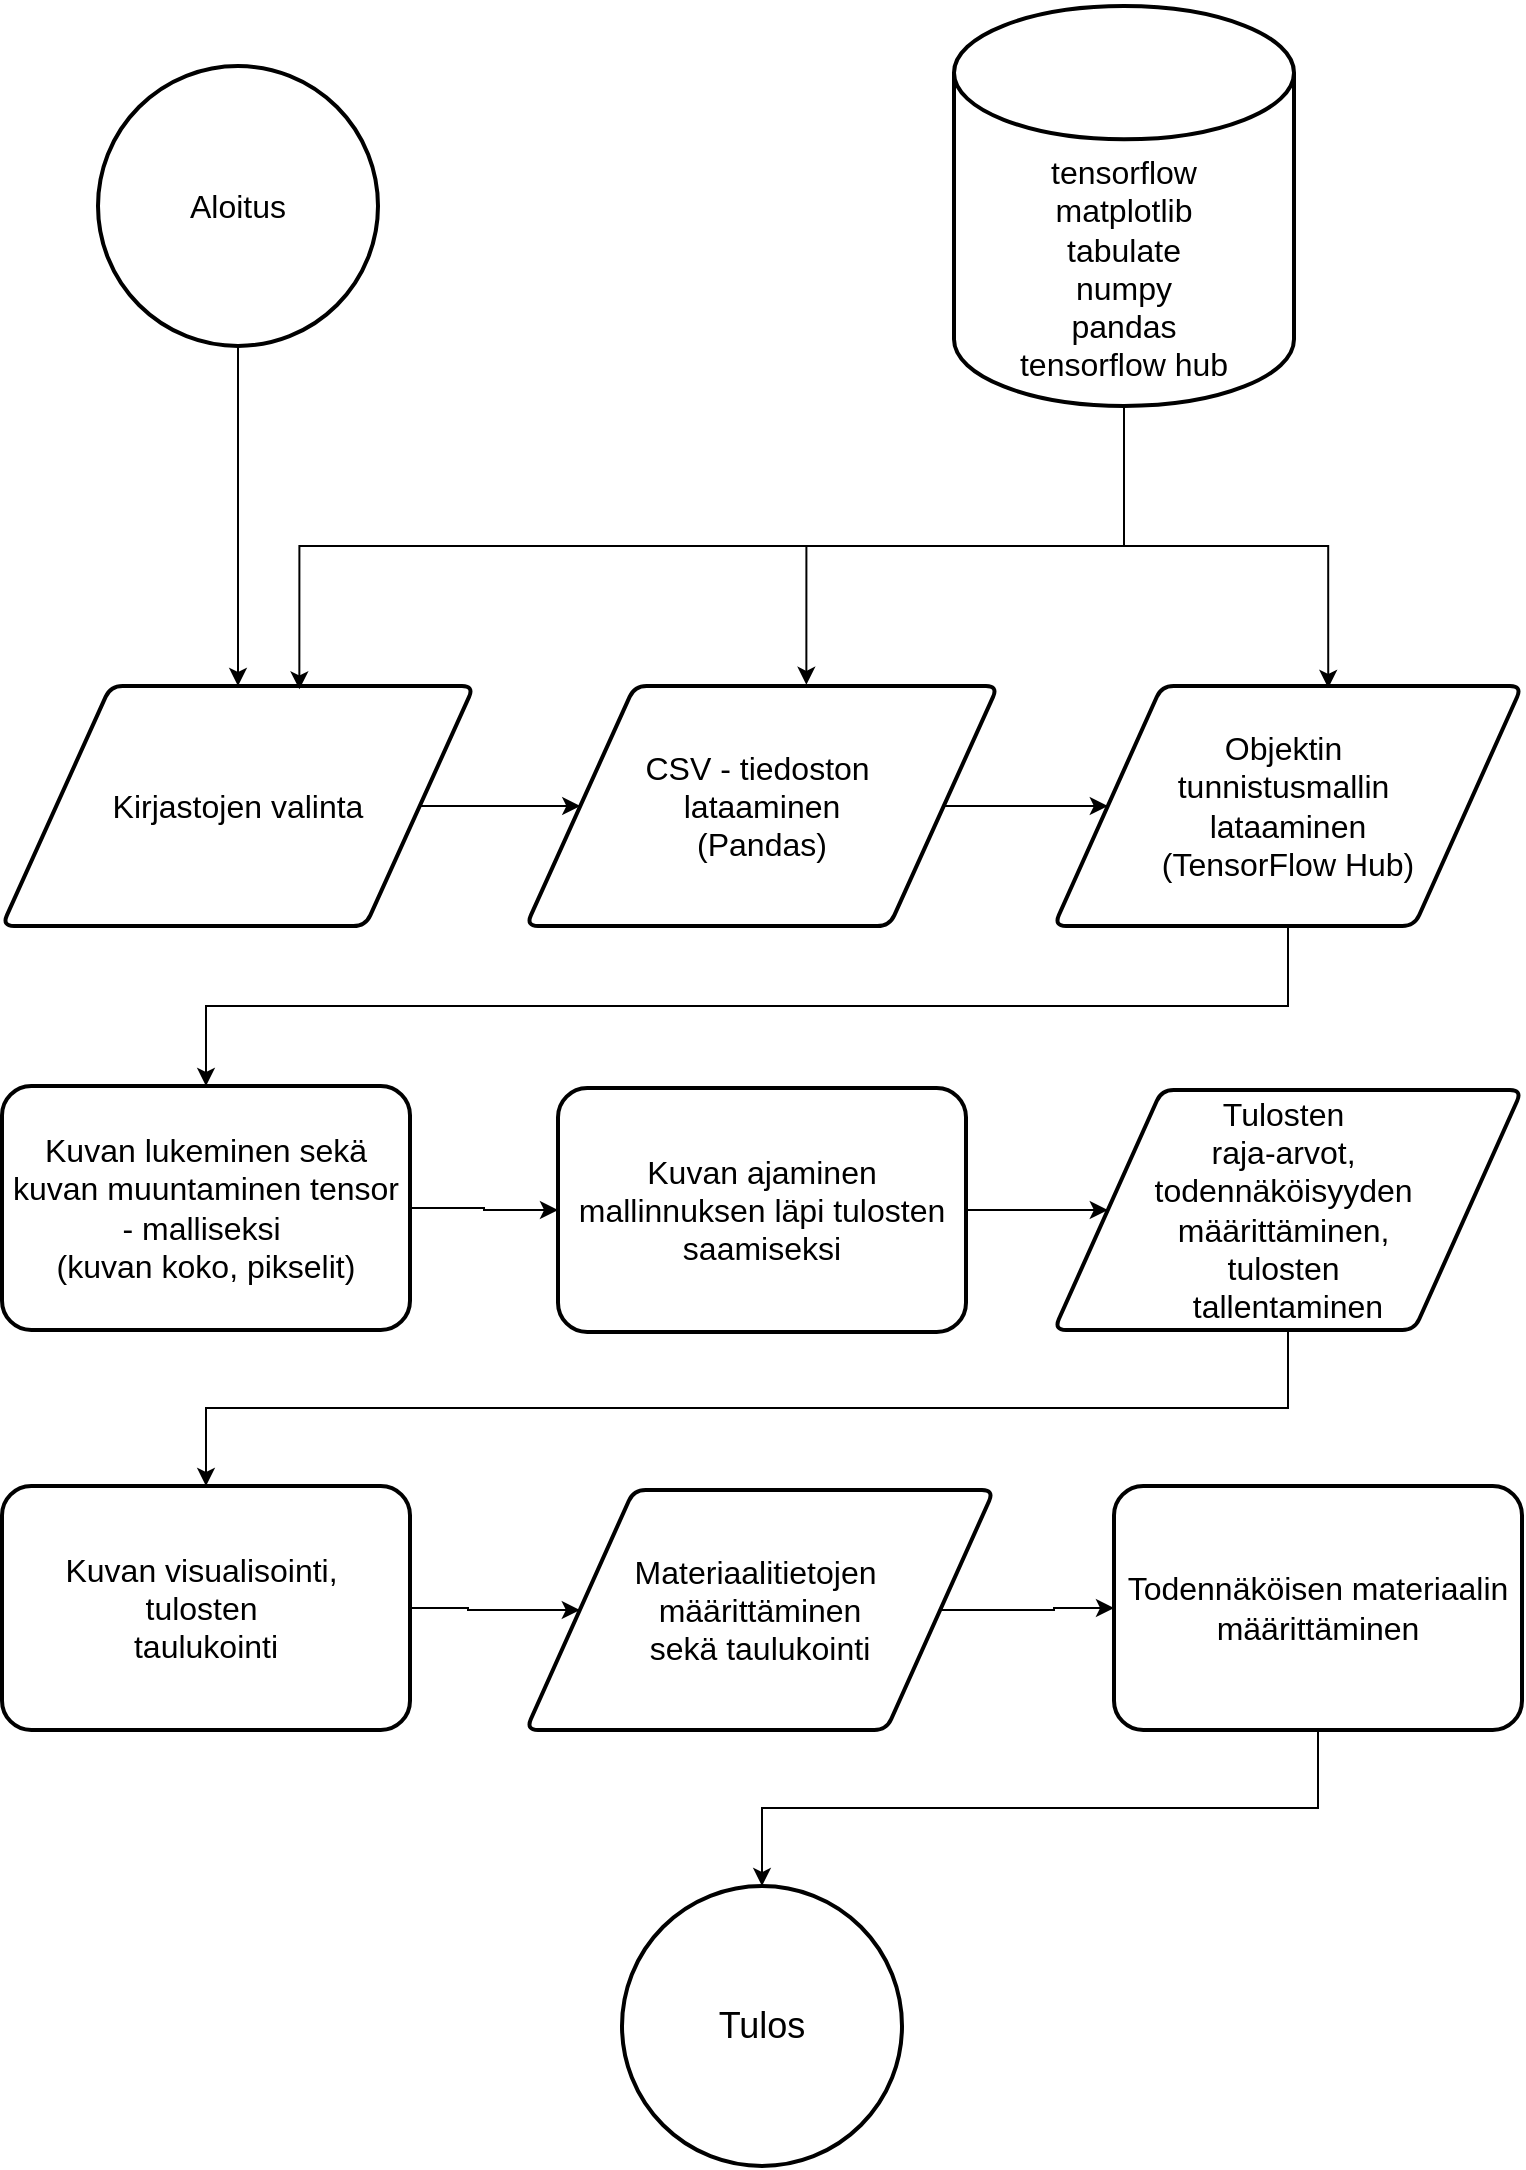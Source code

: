 <mxfile version="26.0.7">
  <diagram name="Sivu-1" id="_v2ta-23IWTnJyOWGXrH">
    <mxGraphModel dx="1186" dy="812" grid="1" gridSize="10" guides="1" tooltips="1" connect="1" arrows="1" fold="1" page="1" pageScale="1" pageWidth="827" pageHeight="1169" math="0" shadow="0">
      <root>
        <mxCell id="0" />
        <mxCell id="1" parent="0" />
        <mxCell id="c3kpi-mmJgoaWg_0ww1m-4" value="&lt;font style=&quot;font-size: 18px;&quot;&gt;Tulos&lt;/font&gt;" style="strokeWidth=2;html=1;shape=mxgraph.flowchart.start_2;whiteSpace=wrap;" vertex="1" parent="1">
          <mxGeometry x="344" y="960" width="140" height="140" as="geometry" />
        </mxCell>
        <mxCell id="c3kpi-mmJgoaWg_0ww1m-5" value="&lt;div&gt;&lt;font style=&quot;font-size: 16px;&quot;&gt;&lt;br&gt;&lt;/font&gt;&lt;/div&gt;&lt;div&gt;&lt;font style=&quot;font-size: 16px;&quot;&gt;&lt;br&gt;&lt;/font&gt;&lt;/div&gt;&lt;div&gt;&lt;font style=&quot;font-size: 16px;&quot;&gt;&lt;br&gt;&lt;/font&gt;&lt;/div&gt;&lt;div&gt;&lt;font style=&quot;font-size: 16px;&quot;&gt;&lt;br&gt;&lt;/font&gt;&lt;/div&gt;&lt;font style=&quot;font-size: 16px;&quot;&gt;tensorflow&lt;/font&gt;&lt;div&gt;&lt;font style=&quot;font-size: 16px;&quot;&gt;matplotlib&lt;/font&gt;&lt;/div&gt;&lt;div&gt;&lt;font style=&quot;font-size: 16px;&quot;&gt;tabulate&lt;/font&gt;&lt;/div&gt;&lt;div&gt;&lt;font style=&quot;font-size: 16px;&quot;&gt;numpy&lt;/font&gt;&lt;/div&gt;&lt;div&gt;&lt;font style=&quot;font-size: 16px;&quot;&gt;pandas&lt;/font&gt;&lt;/div&gt;&lt;div&gt;&lt;font style=&quot;font-size: 16px;&quot;&gt;tensorflow hub&lt;/font&gt;&lt;/div&gt;&lt;div&gt;&lt;br&gt;&lt;/div&gt;" style="strokeWidth=2;html=1;shape=mxgraph.flowchart.database;whiteSpace=wrap;" vertex="1" parent="1">
          <mxGeometry x="510" y="20" width="170" height="200" as="geometry" />
        </mxCell>
        <mxCell id="c3kpi-mmJgoaWg_0ww1m-49" style="edgeStyle=orthogonalEdgeStyle;rounded=0;orthogonalLoop=1;jettySize=auto;html=1;exitX=0.5;exitY=1;exitDx=0;exitDy=0;exitPerimeter=0;entryX=0.5;entryY=0;entryDx=0;entryDy=0;" edge="1" parent="1" source="c3kpi-mmJgoaWg_0ww1m-6" target="c3kpi-mmJgoaWg_0ww1m-7">
          <mxGeometry relative="1" as="geometry" />
        </mxCell>
        <mxCell id="c3kpi-mmJgoaWg_0ww1m-6" value="&lt;font style=&quot;font-size: 16px;&quot;&gt;Aloitus&lt;/font&gt;" style="strokeWidth=2;html=1;shape=mxgraph.flowchart.start_2;whiteSpace=wrap;" vertex="1" parent="1">
          <mxGeometry x="82" y="50" width="140" height="140" as="geometry" />
        </mxCell>
        <mxCell id="c3kpi-mmJgoaWg_0ww1m-9" value="" style="edgeStyle=orthogonalEdgeStyle;rounded=0;orthogonalLoop=1;jettySize=auto;html=1;" edge="1" parent="1" source="c3kpi-mmJgoaWg_0ww1m-7" target="c3kpi-mmJgoaWg_0ww1m-8">
          <mxGeometry relative="1" as="geometry" />
        </mxCell>
        <mxCell id="c3kpi-mmJgoaWg_0ww1m-7" value="&lt;font style=&quot;font-size: 16px;&quot;&gt;Kirjastojen valinta&lt;/font&gt;" style="shape=parallelogram;html=1;strokeWidth=2;perimeter=parallelogramPerimeter;whiteSpace=wrap;rounded=1;arcSize=12;size=0.23;" vertex="1" parent="1">
          <mxGeometry x="34" y="360" width="236" height="120" as="geometry" />
        </mxCell>
        <mxCell id="c3kpi-mmJgoaWg_0ww1m-11" value="" style="edgeStyle=orthogonalEdgeStyle;rounded=0;orthogonalLoop=1;jettySize=auto;html=1;" edge="1" parent="1" source="c3kpi-mmJgoaWg_0ww1m-8" target="c3kpi-mmJgoaWg_0ww1m-10">
          <mxGeometry relative="1" as="geometry" />
        </mxCell>
        <mxCell id="c3kpi-mmJgoaWg_0ww1m-8" value="&lt;font style=&quot;font-size: 16px;&quot;&gt;CSV - tiedoston&amp;nbsp;&lt;/font&gt;&lt;div&gt;&lt;font style=&quot;font-size: 16px;&quot;&gt;lataaminen&lt;/font&gt;&lt;/div&gt;&lt;div&gt;&lt;span style=&quot;font-size: 16px;&quot;&gt;(Pandas)&lt;/span&gt;&lt;/div&gt;" style="shape=parallelogram;html=1;strokeWidth=2;perimeter=parallelogramPerimeter;whiteSpace=wrap;rounded=1;arcSize=12;size=0.23;" vertex="1" parent="1">
          <mxGeometry x="296" y="360" width="236" height="120" as="geometry" />
        </mxCell>
        <mxCell id="c3kpi-mmJgoaWg_0ww1m-42" style="edgeStyle=orthogonalEdgeStyle;rounded=0;orthogonalLoop=1;jettySize=auto;html=1;exitX=0.5;exitY=1;exitDx=0;exitDy=0;entryX=0.5;entryY=0;entryDx=0;entryDy=0;" edge="1" parent="1" source="c3kpi-mmJgoaWg_0ww1m-10" target="c3kpi-mmJgoaWg_0ww1m-22">
          <mxGeometry relative="1" as="geometry" />
        </mxCell>
        <mxCell id="c3kpi-mmJgoaWg_0ww1m-10" value="&lt;font style=&quot;font-size: 16px;&quot;&gt;Objektin&amp;nbsp;&lt;/font&gt;&lt;div&gt;&lt;font style=&quot;font-size: 16px;&quot;&gt;tunnistusmallin&amp;nbsp;&lt;/font&gt;&lt;div&gt;&lt;font style=&quot;font-size: 16px;&quot;&gt;lataaminen&lt;/font&gt;&lt;/div&gt;&lt;/div&gt;&lt;div&gt;&lt;font style=&quot;font-size: 16px;&quot;&gt;(TensorFlow Hub)&lt;/font&gt;&lt;/div&gt;" style="shape=parallelogram;html=1;strokeWidth=2;perimeter=parallelogramPerimeter;whiteSpace=wrap;rounded=1;arcSize=12;size=0.23;" vertex="1" parent="1">
          <mxGeometry x="560" y="360" width="234" height="120" as="geometry" />
        </mxCell>
        <mxCell id="c3kpi-mmJgoaWg_0ww1m-15" style="edgeStyle=orthogonalEdgeStyle;rounded=0;orthogonalLoop=1;jettySize=auto;html=1;entryX=0.586;entryY=0.008;entryDx=0;entryDy=0;entryPerimeter=0;" edge="1" parent="1" source="c3kpi-mmJgoaWg_0ww1m-5" target="c3kpi-mmJgoaWg_0ww1m-10">
          <mxGeometry relative="1" as="geometry" />
        </mxCell>
        <mxCell id="c3kpi-mmJgoaWg_0ww1m-17" style="edgeStyle=orthogonalEdgeStyle;rounded=0;orthogonalLoop=1;jettySize=auto;html=1;exitX=0.5;exitY=1;exitDx=0;exitDy=0;exitPerimeter=0;entryX=0.594;entryY=-0.005;entryDx=0;entryDy=0;entryPerimeter=0;" edge="1" parent="1" source="c3kpi-mmJgoaWg_0ww1m-5" target="c3kpi-mmJgoaWg_0ww1m-8">
          <mxGeometry relative="1" as="geometry" />
        </mxCell>
        <mxCell id="c3kpi-mmJgoaWg_0ww1m-32" value="" style="edgeStyle=orthogonalEdgeStyle;rounded=0;orthogonalLoop=1;jettySize=auto;html=1;" edge="1" parent="1" source="c3kpi-mmJgoaWg_0ww1m-22" target="c3kpi-mmJgoaWg_0ww1m-31">
          <mxGeometry relative="1" as="geometry" />
        </mxCell>
        <mxCell id="c3kpi-mmJgoaWg_0ww1m-22" value="&lt;font style=&quot;font-size: 16px;&quot;&gt;Kuvan lukeminen sekä kuvan muuntaminen tensor - malliseksi&amp;nbsp;&lt;/font&gt;&lt;div&gt;&lt;font style=&quot;font-size: 16px;&quot;&gt;(kuvan koko, pikselit)&lt;/font&gt;&lt;/div&gt;" style="rounded=1;whiteSpace=wrap;html=1;strokeWidth=2;arcSize=12;" vertex="1" parent="1">
          <mxGeometry x="34" y="560" width="204" height="122" as="geometry" />
        </mxCell>
        <mxCell id="c3kpi-mmJgoaWg_0ww1m-37" value="" style="edgeStyle=orthogonalEdgeStyle;rounded=0;orthogonalLoop=1;jettySize=auto;html=1;" edge="1" parent="1" source="c3kpi-mmJgoaWg_0ww1m-31" target="c3kpi-mmJgoaWg_0ww1m-36">
          <mxGeometry relative="1" as="geometry" />
        </mxCell>
        <mxCell id="c3kpi-mmJgoaWg_0ww1m-31" value="&lt;span style=&quot;font-size: 16px;&quot;&gt;Kuvan ajaminen mallinnuksen läpi tulosten saamiseksi&lt;/span&gt;" style="rounded=1;whiteSpace=wrap;html=1;strokeWidth=2;arcSize=12;" vertex="1" parent="1">
          <mxGeometry x="312" y="561" width="204" height="122" as="geometry" />
        </mxCell>
        <mxCell id="c3kpi-mmJgoaWg_0ww1m-40" style="edgeStyle=orthogonalEdgeStyle;rounded=0;orthogonalLoop=1;jettySize=auto;html=1;exitX=0.5;exitY=1;exitDx=0;exitDy=0;entryX=0.5;entryY=0;entryDx=0;entryDy=0;" edge="1" parent="1" source="c3kpi-mmJgoaWg_0ww1m-36" target="c3kpi-mmJgoaWg_0ww1m-38">
          <mxGeometry relative="1" as="geometry" />
        </mxCell>
        <mxCell id="c3kpi-mmJgoaWg_0ww1m-36" value="&lt;font style=&quot;font-size: 16px;&quot;&gt;Tulosten&amp;nbsp;&lt;/font&gt;&lt;div&gt;&lt;font style=&quot;font-size: 16px;&quot;&gt;raja-arvot,&amp;nbsp;&lt;/font&gt;&lt;div&gt;&lt;font style=&quot;font-size: 16px;&quot;&gt;todennäköisyyden&amp;nbsp;&lt;/font&gt;&lt;/div&gt;&lt;div&gt;&lt;font style=&quot;font-size: 16px;&quot;&gt;määrittäminen,&amp;nbsp;&lt;/font&gt;&lt;/div&gt;&lt;div&gt;&lt;font style=&quot;font-size: 16px;&quot;&gt;tulosten&amp;nbsp;&lt;/font&gt;&lt;/div&gt;&lt;div&gt;&lt;font style=&quot;font-size: 16px;&quot;&gt;tallentaminen&lt;/font&gt;&lt;/div&gt;&lt;/div&gt;" style="shape=parallelogram;html=1;strokeWidth=2;perimeter=parallelogramPerimeter;whiteSpace=wrap;rounded=1;arcSize=12;size=0.23;" vertex="1" parent="1">
          <mxGeometry x="560" y="562" width="234" height="120" as="geometry" />
        </mxCell>
        <mxCell id="c3kpi-mmJgoaWg_0ww1m-44" value="" style="edgeStyle=orthogonalEdgeStyle;rounded=0;orthogonalLoop=1;jettySize=auto;html=1;" edge="1" parent="1" source="c3kpi-mmJgoaWg_0ww1m-38" target="c3kpi-mmJgoaWg_0ww1m-39">
          <mxGeometry relative="1" as="geometry" />
        </mxCell>
        <mxCell id="c3kpi-mmJgoaWg_0ww1m-38" value="&lt;font style=&quot;font-size: 16px;&quot;&gt;Kuvan visualisointi,&amp;nbsp;&lt;/font&gt;&lt;div&gt;&lt;font style=&quot;font-size: 16px;&quot;&gt;tulosten&amp;nbsp;&lt;/font&gt;&lt;/div&gt;&lt;div&gt;&lt;font style=&quot;font-size: 16px;&quot;&gt;taulukointi&lt;/font&gt;&lt;/div&gt;" style="rounded=1;whiteSpace=wrap;html=1;strokeWidth=2;arcSize=12;" vertex="1" parent="1">
          <mxGeometry x="34" y="760" width="204" height="122" as="geometry" />
        </mxCell>
        <mxCell id="c3kpi-mmJgoaWg_0ww1m-45" value="" style="edgeStyle=orthogonalEdgeStyle;rounded=0;orthogonalLoop=1;jettySize=auto;html=1;" edge="1" parent="1" source="c3kpi-mmJgoaWg_0ww1m-39" target="c3kpi-mmJgoaWg_0ww1m-43">
          <mxGeometry relative="1" as="geometry" />
        </mxCell>
        <mxCell id="c3kpi-mmJgoaWg_0ww1m-39" value="&lt;font style=&quot;font-size: 16px;&quot;&gt;Materiaalitietojen&amp;nbsp;&lt;/font&gt;&lt;div&gt;&lt;font style=&quot;font-size: 16px;&quot;&gt;määrittäminen&lt;/font&gt;&lt;/div&gt;&lt;div&gt;&lt;font style=&quot;font-size: 16px;&quot;&gt;sekä taulukointi&lt;/font&gt;&lt;/div&gt;" style="shape=parallelogram;html=1;strokeWidth=2;perimeter=parallelogramPerimeter;whiteSpace=wrap;rounded=1;arcSize=12;size=0.23;" vertex="1" parent="1">
          <mxGeometry x="296" y="762" width="234" height="120" as="geometry" />
        </mxCell>
        <mxCell id="c3kpi-mmJgoaWg_0ww1m-46" style="edgeStyle=orthogonalEdgeStyle;rounded=0;orthogonalLoop=1;jettySize=auto;html=1;exitX=0.5;exitY=1;exitDx=0;exitDy=0;" edge="1" parent="1" source="c3kpi-mmJgoaWg_0ww1m-43" target="c3kpi-mmJgoaWg_0ww1m-4">
          <mxGeometry relative="1" as="geometry" />
        </mxCell>
        <mxCell id="c3kpi-mmJgoaWg_0ww1m-43" value="&lt;font style=&quot;font-size: 16px;&quot;&gt;Todennäköisen materiaalin määrittäminen&lt;/font&gt;" style="rounded=1;whiteSpace=wrap;html=1;strokeWidth=2;arcSize=12;" vertex="1" parent="1">
          <mxGeometry x="590" y="760" width="204" height="122" as="geometry" />
        </mxCell>
        <mxCell id="c3kpi-mmJgoaWg_0ww1m-50" style="edgeStyle=orthogonalEdgeStyle;rounded=0;orthogonalLoop=1;jettySize=auto;html=1;exitX=0.5;exitY=1;exitDx=0;exitDy=0;exitPerimeter=0;entryX=0.63;entryY=0.014;entryDx=0;entryDy=0;entryPerimeter=0;" edge="1" parent="1" source="c3kpi-mmJgoaWg_0ww1m-5" target="c3kpi-mmJgoaWg_0ww1m-7">
          <mxGeometry relative="1" as="geometry" />
        </mxCell>
      </root>
    </mxGraphModel>
  </diagram>
</mxfile>
